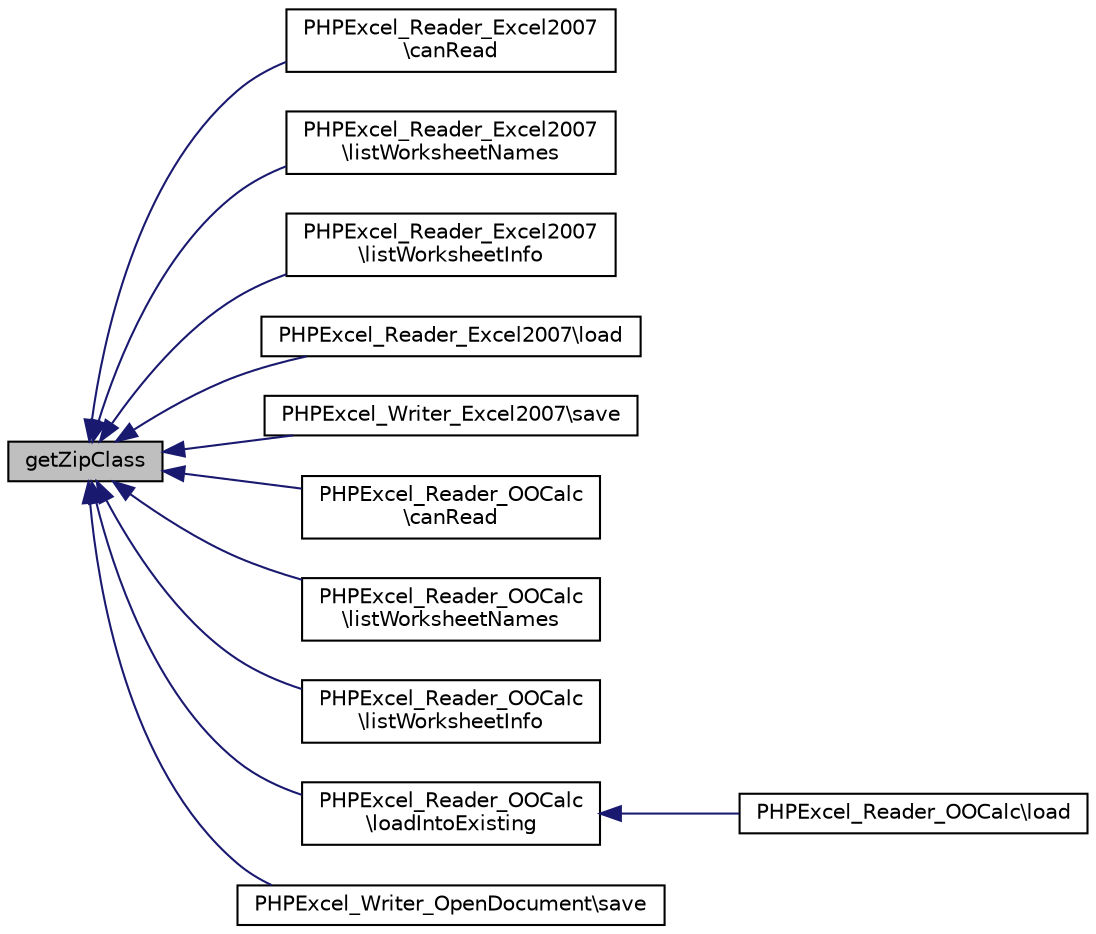 digraph "getZipClass"
{
  edge [fontname="Helvetica",fontsize="10",labelfontname="Helvetica",labelfontsize="10"];
  node [fontname="Helvetica",fontsize="10",shape=record];
  rankdir="LR";
  Node38 [label="getZipClass",height=0.2,width=0.4,color="black", fillcolor="grey75", style="filled", fontcolor="black"];
  Node38 -> Node39 [dir="back",color="midnightblue",fontsize="10",style="solid",fontname="Helvetica"];
  Node39 [label="PHPExcel_Reader_Excel2007\l\\canRead",height=0.2,width=0.4,color="black", fillcolor="white", style="filled",URL="$class_p_h_p_excel___reader___excel2007.html#aaf37e346855968e7310a6b43eb701fff"];
  Node38 -> Node40 [dir="back",color="midnightblue",fontsize="10",style="solid",fontname="Helvetica"];
  Node40 [label="PHPExcel_Reader_Excel2007\l\\listWorksheetNames",height=0.2,width=0.4,color="black", fillcolor="white", style="filled",URL="$class_p_h_p_excel___reader___excel2007.html#afa718d59525a71d195cee8b1d54c51c5"];
  Node38 -> Node41 [dir="back",color="midnightblue",fontsize="10",style="solid",fontname="Helvetica"];
  Node41 [label="PHPExcel_Reader_Excel2007\l\\listWorksheetInfo",height=0.2,width=0.4,color="black", fillcolor="white", style="filled",URL="$class_p_h_p_excel___reader___excel2007.html#a7ae73ad1b0fda6cd8644f583326626aa"];
  Node38 -> Node42 [dir="back",color="midnightblue",fontsize="10",style="solid",fontname="Helvetica"];
  Node42 [label="PHPExcel_Reader_Excel2007\\load",height=0.2,width=0.4,color="black", fillcolor="white", style="filled",URL="$class_p_h_p_excel___reader___excel2007.html#a138b94503ca4c44b510190c29d4f16fe"];
  Node38 -> Node43 [dir="back",color="midnightblue",fontsize="10",style="solid",fontname="Helvetica"];
  Node43 [label="PHPExcel_Writer_Excel2007\\save",height=0.2,width=0.4,color="black", fillcolor="white", style="filled",URL="$class_p_h_p_excel___writer___excel2007.html#a47cf44d053426c59c85d31f37744687c"];
  Node38 -> Node44 [dir="back",color="midnightblue",fontsize="10",style="solid",fontname="Helvetica"];
  Node44 [label="PHPExcel_Reader_OOCalc\l\\canRead",height=0.2,width=0.4,color="black", fillcolor="white", style="filled",URL="$class_p_h_p_excel___reader___o_o_calc.html#aaf37e346855968e7310a6b43eb701fff"];
  Node38 -> Node45 [dir="back",color="midnightblue",fontsize="10",style="solid",fontname="Helvetica"];
  Node45 [label="PHPExcel_Reader_OOCalc\l\\listWorksheetNames",height=0.2,width=0.4,color="black", fillcolor="white", style="filled",URL="$class_p_h_p_excel___reader___o_o_calc.html#afa718d59525a71d195cee8b1d54c51c5"];
  Node38 -> Node46 [dir="back",color="midnightblue",fontsize="10",style="solid",fontname="Helvetica"];
  Node46 [label="PHPExcel_Reader_OOCalc\l\\listWorksheetInfo",height=0.2,width=0.4,color="black", fillcolor="white", style="filled",URL="$class_p_h_p_excel___reader___o_o_calc.html#a7ae73ad1b0fda6cd8644f583326626aa"];
  Node38 -> Node47 [dir="back",color="midnightblue",fontsize="10",style="solid",fontname="Helvetica"];
  Node47 [label="PHPExcel_Reader_OOCalc\l\\loadIntoExisting",height=0.2,width=0.4,color="black", fillcolor="white", style="filled",URL="$class_p_h_p_excel___reader___o_o_calc.html#af6c531fcaf9c3c83abf91d6ac048b186"];
  Node47 -> Node48 [dir="back",color="midnightblue",fontsize="10",style="solid",fontname="Helvetica"];
  Node48 [label="PHPExcel_Reader_OOCalc\\load",height=0.2,width=0.4,color="black", fillcolor="white", style="filled",URL="$class_p_h_p_excel___reader___o_o_calc.html#a138b94503ca4c44b510190c29d4f16fe"];
  Node38 -> Node49 [dir="back",color="midnightblue",fontsize="10",style="solid",fontname="Helvetica"];
  Node49 [label="PHPExcel_Writer_OpenDocument\\save",height=0.2,width=0.4,color="black", fillcolor="white", style="filled",URL="$class_p_h_p_excel___writer___open_document.html#a47cf44d053426c59c85d31f37744687c"];
}
